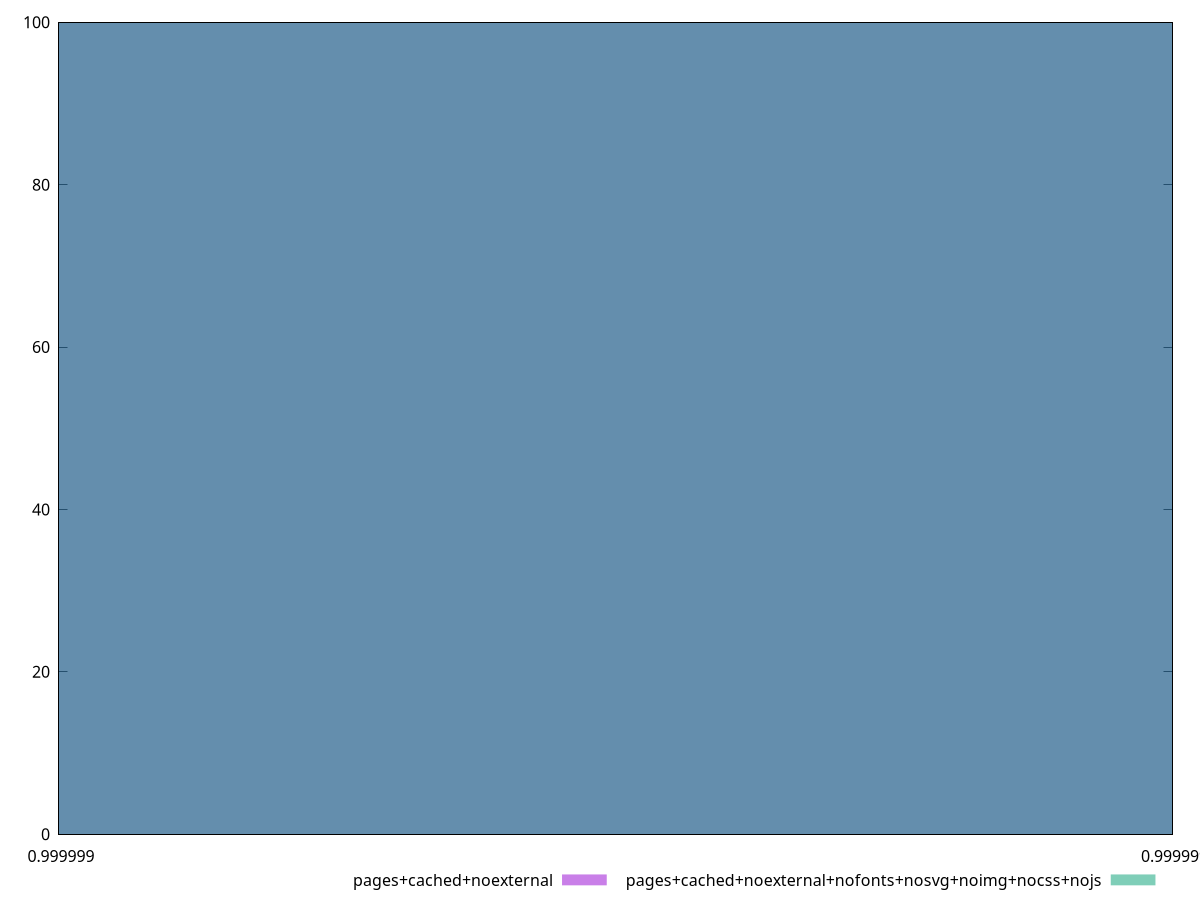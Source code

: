 $_pagesCachedNoexternal <<EOF
0.9999993380488859 100
EOF
$_pagesCachedNoexternalNofontsNosvgNoimgNocssNojs <<EOF
0.9999993380488859 100
EOF
set key outside below
set terminal pngcairo
set output "report_00005_2020-11-02T22-26-11.212Z/estimated-input-latency/estimated-input-latency_pages+cached+noexternal_pages+cached+noexternal+nofonts+nosvg+noimg+nocss+nojs+hist.png"
set boxwidth 4.323062270729413e-16
set style fill transparent solid 0.5 noborder
set yrange [0:100]
plot $_pagesCachedNoexternal title "pages+cached+noexternal" with boxes ,$_pagesCachedNoexternalNofontsNosvgNoimgNocssNojs title "pages+cached+noexternal+nofonts+nosvg+noimg+nocss+nojs" with boxes ,